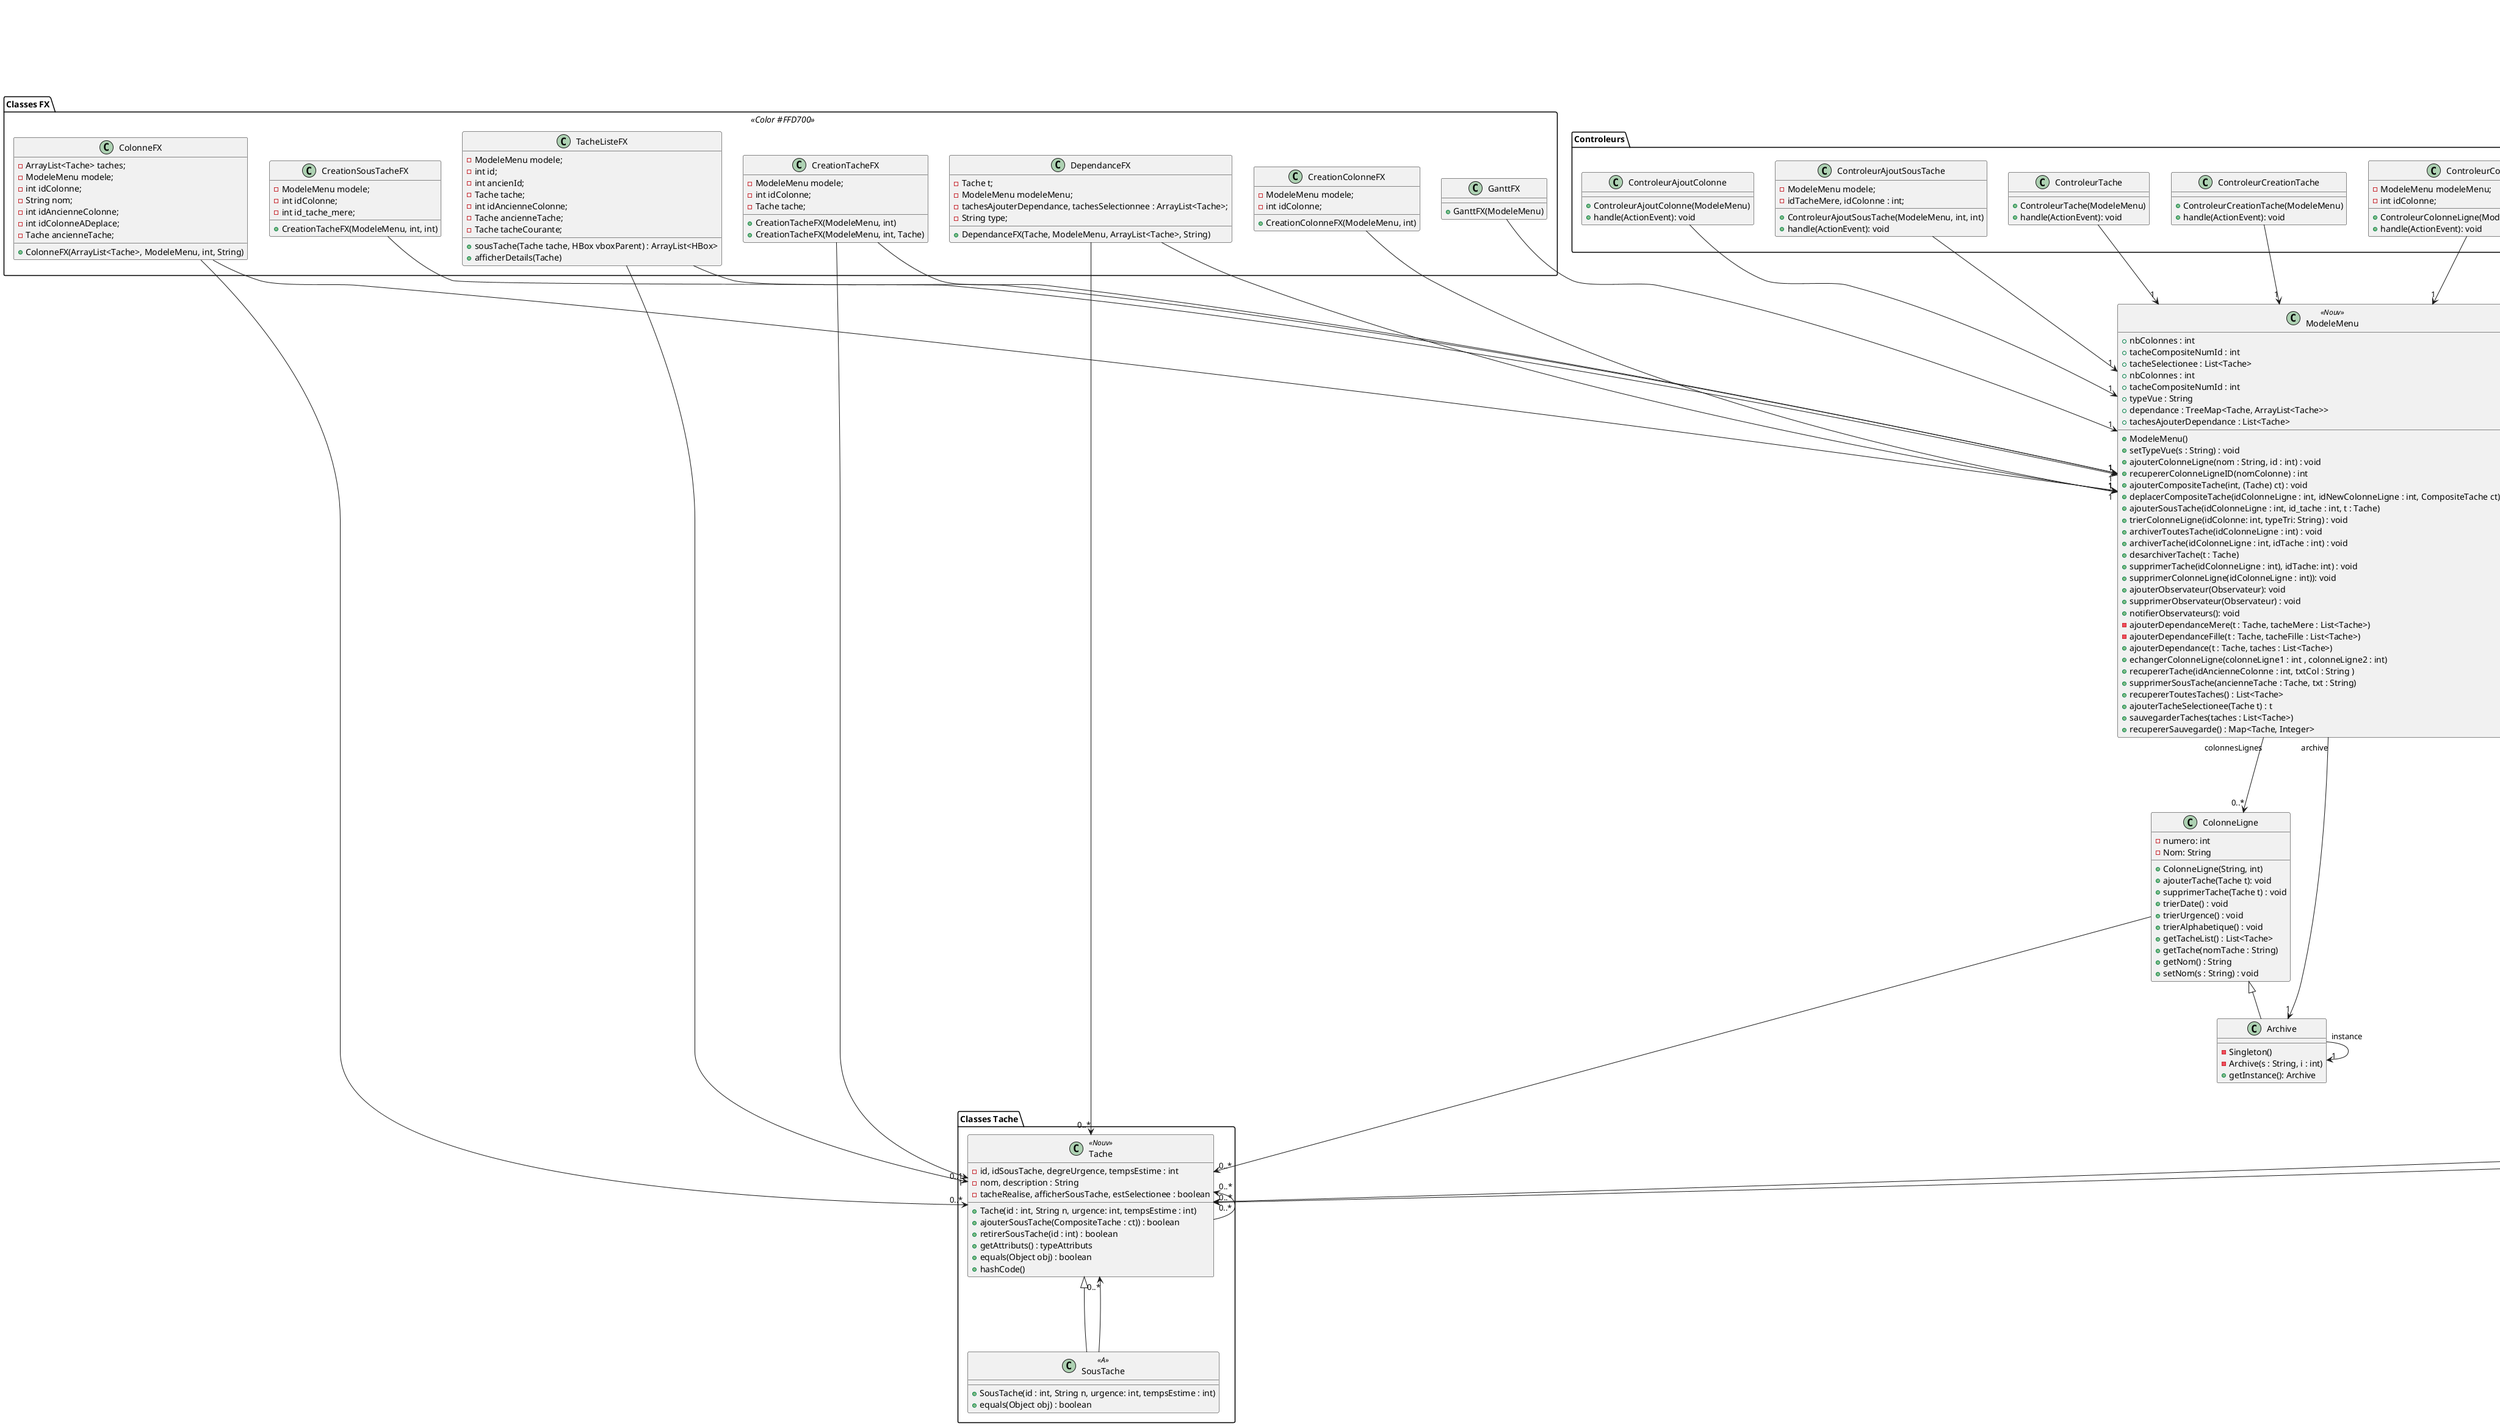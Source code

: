 @startuml

package "Classes Tache" {
  class SousTache <<A>> extends Tache {
    + SousTache(id : int, String n, urgence: int, tempsEstime : int)
    + equals(Object obj) : boolean
  }

  class Tache <<Nouv>> {
    - id, idSousTache, degreUrgence, tempsEstime : int
    - nom, description : String
    - tacheRealise, afficherSousTache, estSelectionee : boolean
    + Tache(id : int, String n, urgence: int, tempsEstime : int)
    + ajouterSousTache(CompositeTache : ct)) : boolean
    + retirerSousTache(id : int) : boolean
    + getAttributs() : typeAttributs
    + equals(Object obj) : boolean
    + hashCode()
  }
}

package "Classes FX" <<Color #FFD700>> {

  class ColonneFX {
    - ArrayList<Tache> taches;
    - ModeleMenu modele;
    - int idColonne;
    - String nom;
    - int idAncienneColonne;
    - int idColonneADeplace;
    - Tache ancienneTache;
    + ColonneFX(ArrayList<Tache>, ModeleMenu, int, String)
  }

  class TacheListeFX {
    - ModeleMenu modele;
    - int id;
    - int ancienId;
    - Tache tache;
    - int idAncienneColonne;
    - Tache ancienneTache;
    - Tache tacheCourante;
    + sousTache(Tache tache, HBox vboxParent) : ArrayList<HBox>
    + afficherDetails(Tache)
  }

  class GanttFX {
    + GanttFX(ModeleMenu)
  }

  class DependanceFX {
    - Tache t;
    - ModeleMenu modeleMenu;
    - tachesAjouterDependance, tachesSelectionnee : ArrayList<Tache>;
    - String type;
    + DependanceFX(Tache, ModeleMenu, ArrayList<Tache>, String)
  }

  class CreationTacheFX {
    - ModeleMenu modele;
    - int idColonne;
    - Tache tache;
    + CreationTacheFX(ModeleMenu, int)
    + CreationTacheFX(ModeleMenu, int, Tache)
  }

  class CreationSousTacheFX {
    - ModeleMenu modele;
    - int idColonne;
    - int id_tache_mere;
    + CreationTacheFX(ModeleMenu, int, int)
  }

  class CreationColonneFX {
    - ModeleMenu modele;
    - int idColonne;
    + CreationColonneFX(ModeleMenu, int)
  }
}

package "Classes Vue" <<Color #98FB98>> {
  class VueTache implements Observateur {
    - ModeleMenu;
    - id, ancienid id anciencolonne : int;
    - tache, anciennetache, tachecourante : Tache
    + VueTache(Tache, ModeleMenu, int)
    + afficherDetails(Tache)
    + actualiser(Sujet): void
    + getTacheCourante() : Tache
    + vBoxSousTache(Tache, VBox) : void
  }

  class VueListe implements Observateur {
    - ModeleMenu;
    - idColonne, idColonneADeplace, idAncienneColonne : int;
    - String nom;
    - Tache ancienneTache;
    + VueListe(ArrayList<Tache>, ModeleMenu, int, String)
    + creerListe(): void
    + actualiser(Sujet): void
  }

  class VueArchive implements Observateur {
    - ModeleMenu
    + VueArchive(ModeleMenu)
    + creerArchive() : void
    + actualiser(Sujet): void
  }

  class VueBureau implements Observateur {
    - ModeleMenu;
    - int id;
    + VueBureau(ModeleMenu)
    + actualiser(Sujet): void
  }
}

package "Controleurs" {
class ControleurTache {
  + ControleurTache(ModeleMenu)
  + handle(ActionEvent): void
}


class ControleurCreationTache {
  + ControleurCreationTache(ModeleMenu)
  + handle(ActionEvent): void
}

class ControleurColonneLigne {
  - ModeleMenu modeleMenu;
  - int idColonne;
  + ControleurColonneLigne(ModeleMenu, idColonne : int)
  + handle(ActionEvent): void
}

class ControleurDependance {
  - ModeleMenu modele;
  - Tache t;
  + ControleurDependance(ModeleMenu, tache : Tache)
  + handle(ActionEvent): void
}

class ControleurSelectionTache {
  + ControleurSelectionTache(ModeleMenu)
  + handle(ActionEvent): void
}

class ControleurSousTache {
  - ModeleMenu modele;
  - Tache ct;
  - int idColonne;
  + ControleurSousTache(ModeleMenu, tache: Tache, idColonne : int)
  + handle(ActionEvent): void
}

class ControleurAjoutTache {
  - ModeleMenu modele;
  + ControleurAjoutTache(ModeleMenu)
  + handle(ActionEvent): void
}

class ControleurActionMenu {
  - ModeleMenu modele;
  + ControleurActionMenu(ModeleMenu)
  + handle(ActionEvent) : void
}

class ControleurAjoutColonne {
  + ControleurAjoutColonne(ModeleMenu)
  + handle(ActionEvent): void
}

class ControleurAjoutSousTache {
  - ModeleMenu modele;
  - idTacheMere, idColonne : int;
  + ControleurAjoutSousTache(ModeleMenu, int, int)
  + handle(ActionEvent): void
}
}

class ColonneLigne {
    - numero: int
    - Nom: String
    + ColonneLigne(String, int)
    + ajouterTache(Tache t): void
    + supprimerTache(Tache t) : void
    + trierDate() : void
    + trierUrgence() : void
    + trierAlphabetique() : void
    + getTacheList() : List<Tache>
    + getTache(nomTache : String)
    + getNom() : String
    + setNom(s : String) : void
  }

class ModeleMenu <<Nouv>> implements Sujet {
  + nbColonnes : int
  + tacheCompositeNumId : int
  + tacheSelectionee : List<Tache>
  + nbColonnes : int
  + tacheCompositeNumId : int
  + typeVue : String
  + dependance : TreeMap<Tache, ArrayList<Tache>>
  + tachesAjouterDependance : List<Tache>
  + ModeleMenu()
  + setTypeVue(s : String) : void
  + ajouterColonneLigne(nom : String, id : int) : void
  + recupererColonneLigneID(nomColonne) : int
  + ajouterCompositeTache(int, (Tache) ct) : void
  + deplacerCompositeTache(idColonneLigne : int, idNewColonneLigne : int, CompositeTache ct) : void
  + ajouterSousTache(idColonneLigne : int, id_tache : int, t : Tache)
  + trierColonneLigne(idColonne: int, typeTri: String) : void
  + archiverToutesTache(idColonneLigne : int) : void
  + archiverTache(idColonneLigne : int, idTache : int) : void
  + desarchiverTache(t : Tache)
  + supprimerTache(idColonneLigne : int), idTache: int) : void
  + supprimerColonneLigne(idColonneLigne : int)): void
  + ajouterObservateur(Observateur): void
  + supprimerObservateur(Observateur) : void
  + notifierObservateurs(): void
  - ajouterDependanceMere(t : Tache, tacheMere : List<Tache>)
  - ajouterDependanceFille(t : Tache, tacheFille : List<Tache>)
  + ajouterDependance(t : Tache, taches : List<Tache>)
  + echangerColonneLigne(colonneLigne1 : int , colonneLigne2 : int)
  + recupererTache(idAncienneColonne : int, txtCol : String )
  + supprimerSousTache(ancienneTache : Tache, txt : String)
  + recupererToutesTaches() : List<Tache>
  + ajouterTacheSelectionee(Tache t) : t
  + sauvegarderTaches(taches : List<Tache>)
  + recupererSauvegarde() : Map<Tache, Integer>
}

class Archive extends ColonneLigne {
  - Singleton()
  - Archive(s : String, i : int)
  + getInstance(): Archive
}

ModeleMenu "archive"---> "1" Archive
ModeleMenu "observateurs"--down-> "0..*" Observateur : observateurs
ModeleMenu "colonnesLignes"---> "0..*" ColonneLigne
ColonneLigne---> "0..*"Tache
Tache -left--> "0..*" Tache
Archive "instance"---> "1" Archive
SousTache ---> "0..*" Tache
ControleurTache --> "1" ModeleMenu
ControleurAjoutColonne --> "1" ModeleMenu
ControleurAjoutTache --> "1" ModeleMenu
ControleurColonneLigne --> "1" ModeleMenu
ControleurCreationTache --> "1" ModeleMenu
ControleurSelectionTache --> "1" ModeleMenu
ControleurSousTache --> "1" ModeleMenu
ControleurAjoutSousTache --> "1" ModeleMenu
ControleurActionMenu --> "1" ModeleMenu
ControleurDependance --> "1" ModeleMenu
VueArchive --> "1" ModeleMenu
VueListe --> "1" ModeleMenu
VueTache --> "1" ModeleMenu
VueTache --> "0..*" Tache
VueBureau --> "1" ModeleMenu
VueListe --> "0..*" Tache
DependanceFX --> "0..*" Tache
DependanceFX --> "1" ModeleMenu
ColonneFX --> "0..*" Tache
ColonneFX --> "1" ModeleMenu
GanttFX --> "1" ModeleMenu
TacheListeFX --> "0..1" Tache
TacheListeFX --> "1" ModeleMenu
CreationTacheFX --> "1" ModeleMenu
CreationTacheFX --> "1" Tache
CreationSousTacheFX --> "1" ModeleMenu
CreationColonneFX --> "1" ModeleMenu

@enduml
